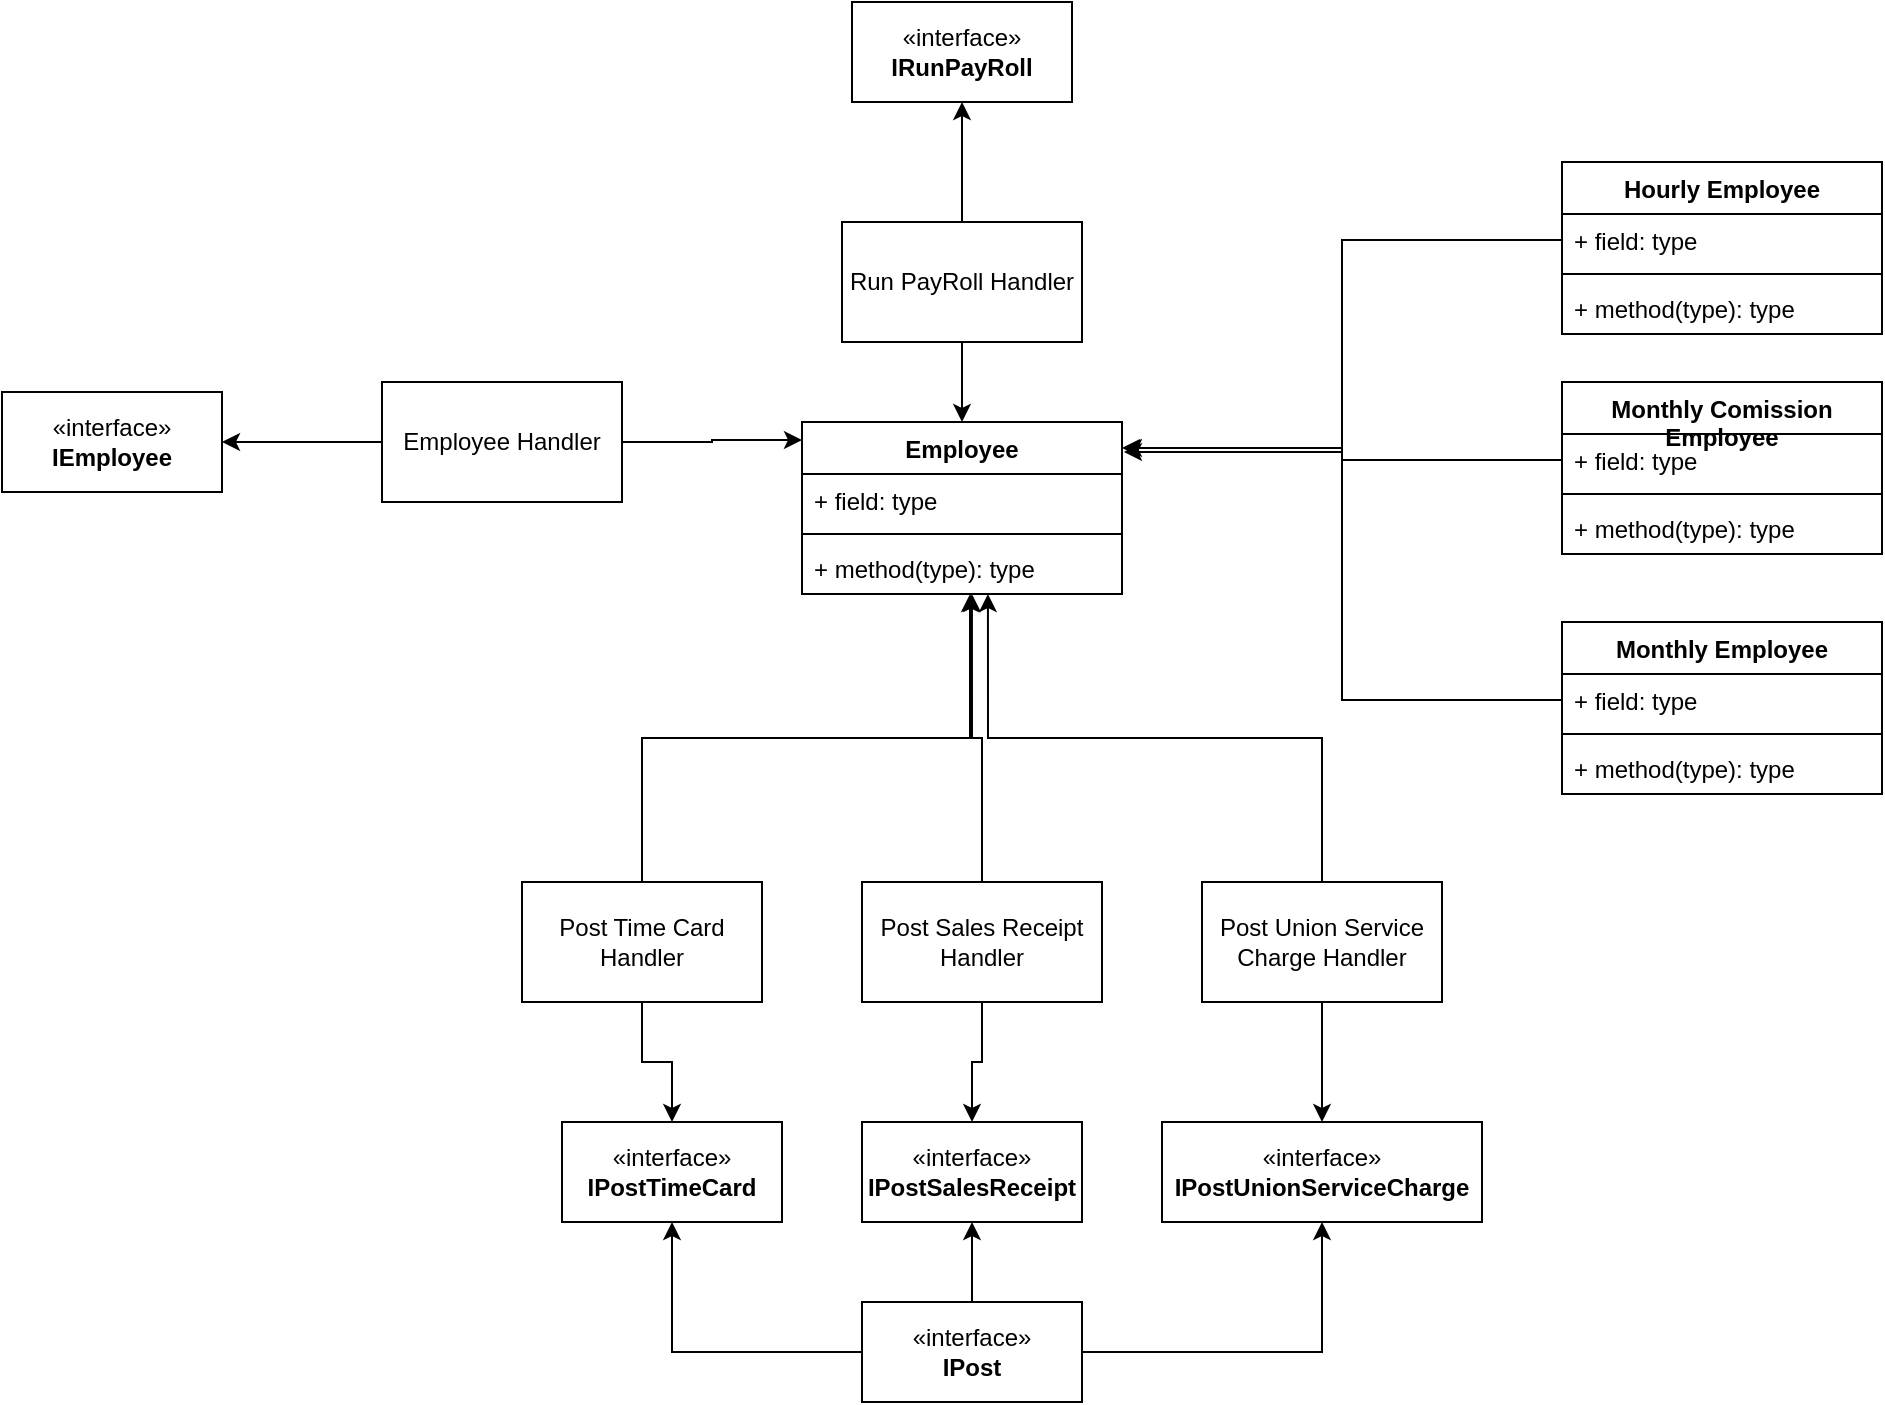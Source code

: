 <mxfile version="27.2.0">
  <diagram name="Page-1" id="ycP8oJXVeD5qWcz3IB__">
    <mxGraphModel dx="2714" dy="2236" grid="1" gridSize="10" guides="1" tooltips="1" connect="1" arrows="1" fold="1" page="1" pageScale="1" pageWidth="850" pageHeight="1100" math="0" shadow="0">
      <root>
        <mxCell id="0" />
        <mxCell id="1" parent="0" />
        <mxCell id="6XlRBn3eG5UaSSwNxz0f-1" value="«interface»&lt;br&gt;&lt;b&gt;IPostTimeCard&lt;/b&gt;" style="html=1;whiteSpace=wrap;" vertex="1" parent="1">
          <mxGeometry x="-200" y="230" width="110" height="50" as="geometry" />
        </mxCell>
        <mxCell id="6XlRBn3eG5UaSSwNxz0f-2" value="«interface»&lt;br&gt;&lt;b&gt;IPostSalesReceipt&lt;/b&gt;" style="html=1;whiteSpace=wrap;" vertex="1" parent="1">
          <mxGeometry x="-50" y="230" width="110" height="50" as="geometry" />
        </mxCell>
        <mxCell id="6XlRBn3eG5UaSSwNxz0f-3" value="«interface»&lt;br&gt;&lt;b&gt;IPostUnionServiceCharge&lt;/b&gt;" style="html=1;whiteSpace=wrap;" vertex="1" parent="1">
          <mxGeometry x="100" y="230" width="160" height="50" as="geometry" />
        </mxCell>
        <mxCell id="6XlRBn3eG5UaSSwNxz0f-5" value="" style="edgeStyle=orthogonalEdgeStyle;rounded=0;orthogonalLoop=1;jettySize=auto;html=1;" edge="1" parent="1" source="6XlRBn3eG5UaSSwNxz0f-4" target="6XlRBn3eG5UaSSwNxz0f-2">
          <mxGeometry relative="1" as="geometry" />
        </mxCell>
        <mxCell id="6XlRBn3eG5UaSSwNxz0f-6" style="edgeStyle=orthogonalEdgeStyle;rounded=0;orthogonalLoop=1;jettySize=auto;html=1;entryX=0.5;entryY=1;entryDx=0;entryDy=0;" edge="1" parent="1" source="6XlRBn3eG5UaSSwNxz0f-4" target="6XlRBn3eG5UaSSwNxz0f-1">
          <mxGeometry relative="1" as="geometry" />
        </mxCell>
        <mxCell id="6XlRBn3eG5UaSSwNxz0f-7" style="edgeStyle=orthogonalEdgeStyle;rounded=0;orthogonalLoop=1;jettySize=auto;html=1;entryX=0.5;entryY=1;entryDx=0;entryDy=0;" edge="1" parent="1" source="6XlRBn3eG5UaSSwNxz0f-4" target="6XlRBn3eG5UaSSwNxz0f-3">
          <mxGeometry relative="1" as="geometry" />
        </mxCell>
        <mxCell id="6XlRBn3eG5UaSSwNxz0f-4" value="«interface»&lt;br&gt;&lt;b&gt;IPost&lt;/b&gt;" style="html=1;whiteSpace=wrap;" vertex="1" parent="1">
          <mxGeometry x="-50" y="320" width="110" height="50" as="geometry" />
        </mxCell>
        <mxCell id="6XlRBn3eG5UaSSwNxz0f-9" value="Employee" style="swimlane;fontStyle=1;align=center;verticalAlign=top;childLayout=stackLayout;horizontal=1;startSize=26;horizontalStack=0;resizeParent=1;resizeParentMax=0;resizeLast=0;collapsible=1;marginBottom=0;whiteSpace=wrap;html=1;" vertex="1" parent="1">
          <mxGeometry x="-80" y="-120" width="160" height="86" as="geometry" />
        </mxCell>
        <mxCell id="6XlRBn3eG5UaSSwNxz0f-10" value="+ field: type" style="text;strokeColor=none;fillColor=none;align=left;verticalAlign=top;spacingLeft=4;spacingRight=4;overflow=hidden;rotatable=0;points=[[0,0.5],[1,0.5]];portConstraint=eastwest;whiteSpace=wrap;html=1;" vertex="1" parent="6XlRBn3eG5UaSSwNxz0f-9">
          <mxGeometry y="26" width="160" height="26" as="geometry" />
        </mxCell>
        <mxCell id="6XlRBn3eG5UaSSwNxz0f-11" value="" style="line;strokeWidth=1;fillColor=none;align=left;verticalAlign=middle;spacingTop=-1;spacingLeft=3;spacingRight=3;rotatable=0;labelPosition=right;points=[];portConstraint=eastwest;strokeColor=inherit;" vertex="1" parent="6XlRBn3eG5UaSSwNxz0f-9">
          <mxGeometry y="52" width="160" height="8" as="geometry" />
        </mxCell>
        <mxCell id="6XlRBn3eG5UaSSwNxz0f-12" value="+ method(type): type" style="text;strokeColor=none;fillColor=none;align=left;verticalAlign=top;spacingLeft=4;spacingRight=4;overflow=hidden;rotatable=0;points=[[0,0.5],[1,0.5]];portConstraint=eastwest;whiteSpace=wrap;html=1;" vertex="1" parent="6XlRBn3eG5UaSSwNxz0f-9">
          <mxGeometry y="60" width="160" height="26" as="geometry" />
        </mxCell>
        <mxCell id="6XlRBn3eG5UaSSwNxz0f-13" value="Hourly Employee" style="swimlane;fontStyle=1;align=center;verticalAlign=top;childLayout=stackLayout;horizontal=1;startSize=26;horizontalStack=0;resizeParent=1;resizeParentMax=0;resizeLast=0;collapsible=1;marginBottom=0;whiteSpace=wrap;html=1;" vertex="1" parent="1">
          <mxGeometry x="300" y="-250" width="160" height="86" as="geometry" />
        </mxCell>
        <mxCell id="6XlRBn3eG5UaSSwNxz0f-14" value="+ field: type" style="text;strokeColor=none;fillColor=none;align=left;verticalAlign=top;spacingLeft=4;spacingRight=4;overflow=hidden;rotatable=0;points=[[0,0.5],[1,0.5]];portConstraint=eastwest;whiteSpace=wrap;html=1;" vertex="1" parent="6XlRBn3eG5UaSSwNxz0f-13">
          <mxGeometry y="26" width="160" height="26" as="geometry" />
        </mxCell>
        <mxCell id="6XlRBn3eG5UaSSwNxz0f-15" value="" style="line;strokeWidth=1;fillColor=none;align=left;verticalAlign=middle;spacingTop=-1;spacingLeft=3;spacingRight=3;rotatable=0;labelPosition=right;points=[];portConstraint=eastwest;strokeColor=inherit;" vertex="1" parent="6XlRBn3eG5UaSSwNxz0f-13">
          <mxGeometry y="52" width="160" height="8" as="geometry" />
        </mxCell>
        <mxCell id="6XlRBn3eG5UaSSwNxz0f-16" value="+ method(type): type" style="text;strokeColor=none;fillColor=none;align=left;verticalAlign=top;spacingLeft=4;spacingRight=4;overflow=hidden;rotatable=0;points=[[0,0.5],[1,0.5]];portConstraint=eastwest;whiteSpace=wrap;html=1;" vertex="1" parent="6XlRBn3eG5UaSSwNxz0f-13">
          <mxGeometry y="60" width="160" height="26" as="geometry" />
        </mxCell>
        <mxCell id="6XlRBn3eG5UaSSwNxz0f-17" value="Monthly Employee" style="swimlane;fontStyle=1;align=center;verticalAlign=top;childLayout=stackLayout;horizontal=1;startSize=26;horizontalStack=0;resizeParent=1;resizeParentMax=0;resizeLast=0;collapsible=1;marginBottom=0;whiteSpace=wrap;html=1;" vertex="1" parent="1">
          <mxGeometry x="300" y="-20" width="160" height="86" as="geometry" />
        </mxCell>
        <mxCell id="6XlRBn3eG5UaSSwNxz0f-18" value="+ field: type" style="text;strokeColor=none;fillColor=none;align=left;verticalAlign=top;spacingLeft=4;spacingRight=4;overflow=hidden;rotatable=0;points=[[0,0.5],[1,0.5]];portConstraint=eastwest;whiteSpace=wrap;html=1;" vertex="1" parent="6XlRBn3eG5UaSSwNxz0f-17">
          <mxGeometry y="26" width="160" height="26" as="geometry" />
        </mxCell>
        <mxCell id="6XlRBn3eG5UaSSwNxz0f-19" value="" style="line;strokeWidth=1;fillColor=none;align=left;verticalAlign=middle;spacingTop=-1;spacingLeft=3;spacingRight=3;rotatable=0;labelPosition=right;points=[];portConstraint=eastwest;strokeColor=inherit;" vertex="1" parent="6XlRBn3eG5UaSSwNxz0f-17">
          <mxGeometry y="52" width="160" height="8" as="geometry" />
        </mxCell>
        <mxCell id="6XlRBn3eG5UaSSwNxz0f-20" value="+ method(type): type" style="text;strokeColor=none;fillColor=none;align=left;verticalAlign=top;spacingLeft=4;spacingRight=4;overflow=hidden;rotatable=0;points=[[0,0.5],[1,0.5]];portConstraint=eastwest;whiteSpace=wrap;html=1;" vertex="1" parent="6XlRBn3eG5UaSSwNxz0f-17">
          <mxGeometry y="60" width="160" height="26" as="geometry" />
        </mxCell>
        <mxCell id="6XlRBn3eG5UaSSwNxz0f-21" value="Monthly Comission Employee" style="swimlane;fontStyle=1;align=center;verticalAlign=top;childLayout=stackLayout;horizontal=1;startSize=26;horizontalStack=0;resizeParent=1;resizeParentMax=0;resizeLast=0;collapsible=1;marginBottom=0;whiteSpace=wrap;html=1;" vertex="1" parent="1">
          <mxGeometry x="300" y="-140" width="160" height="86" as="geometry" />
        </mxCell>
        <mxCell id="6XlRBn3eG5UaSSwNxz0f-22" value="+ field: type" style="text;strokeColor=none;fillColor=none;align=left;verticalAlign=top;spacingLeft=4;spacingRight=4;overflow=hidden;rotatable=0;points=[[0,0.5],[1,0.5]];portConstraint=eastwest;whiteSpace=wrap;html=1;" vertex="1" parent="6XlRBn3eG5UaSSwNxz0f-21">
          <mxGeometry y="26" width="160" height="26" as="geometry" />
        </mxCell>
        <mxCell id="6XlRBn3eG5UaSSwNxz0f-23" value="" style="line;strokeWidth=1;fillColor=none;align=left;verticalAlign=middle;spacingTop=-1;spacingLeft=3;spacingRight=3;rotatable=0;labelPosition=right;points=[];portConstraint=eastwest;strokeColor=inherit;" vertex="1" parent="6XlRBn3eG5UaSSwNxz0f-21">
          <mxGeometry y="52" width="160" height="8" as="geometry" />
        </mxCell>
        <mxCell id="6XlRBn3eG5UaSSwNxz0f-24" value="+ method(type): type" style="text;strokeColor=none;fillColor=none;align=left;verticalAlign=top;spacingLeft=4;spacingRight=4;overflow=hidden;rotatable=0;points=[[0,0.5],[1,0.5]];portConstraint=eastwest;whiteSpace=wrap;html=1;" vertex="1" parent="6XlRBn3eG5UaSSwNxz0f-21">
          <mxGeometry y="60" width="160" height="26" as="geometry" />
        </mxCell>
        <mxCell id="6XlRBn3eG5UaSSwNxz0f-30" value="" style="edgeStyle=orthogonalEdgeStyle;rounded=0;orthogonalLoop=1;jettySize=auto;html=1;" edge="1" parent="1" source="6XlRBn3eG5UaSSwNxz0f-28" target="6XlRBn3eG5UaSSwNxz0f-29">
          <mxGeometry relative="1" as="geometry" />
        </mxCell>
        <mxCell id="6XlRBn3eG5UaSSwNxz0f-28" value="Employee Handler" style="rounded=0;whiteSpace=wrap;html=1;" vertex="1" parent="1">
          <mxGeometry x="-290" y="-140" width="120" height="60" as="geometry" />
        </mxCell>
        <mxCell id="6XlRBn3eG5UaSSwNxz0f-29" value="«interface»&lt;br&gt;&lt;b&gt;IEmployee&lt;/b&gt;" style="html=1;whiteSpace=wrap;" vertex="1" parent="1">
          <mxGeometry x="-480" y="-135" width="110" height="50" as="geometry" />
        </mxCell>
        <mxCell id="6XlRBn3eG5UaSSwNxz0f-34" style="edgeStyle=orthogonalEdgeStyle;rounded=0;orthogonalLoop=1;jettySize=auto;html=1;entryX=0;entryY=0.105;entryDx=0;entryDy=0;entryPerimeter=0;" edge="1" parent="1" source="6XlRBn3eG5UaSSwNxz0f-28" target="6XlRBn3eG5UaSSwNxz0f-9">
          <mxGeometry relative="1" as="geometry" />
        </mxCell>
        <mxCell id="6XlRBn3eG5UaSSwNxz0f-36" value="" style="edgeStyle=orthogonalEdgeStyle;rounded=0;orthogonalLoop=1;jettySize=auto;html=1;" edge="1" parent="1" source="6XlRBn3eG5UaSSwNxz0f-35" target="6XlRBn3eG5UaSSwNxz0f-3">
          <mxGeometry relative="1" as="geometry" />
        </mxCell>
        <mxCell id="6XlRBn3eG5UaSSwNxz0f-35" value="Post Union Service Charge Handler" style="rounded=0;whiteSpace=wrap;html=1;" vertex="1" parent="1">
          <mxGeometry x="120" y="110" width="120" height="60" as="geometry" />
        </mxCell>
        <mxCell id="6XlRBn3eG5UaSSwNxz0f-37" style="edgeStyle=orthogonalEdgeStyle;rounded=0;orthogonalLoop=1;jettySize=auto;html=1;entryX=1;entryY=0.151;entryDx=0;entryDy=0;entryPerimeter=0;" edge="1" parent="1" source="6XlRBn3eG5UaSSwNxz0f-22" target="6XlRBn3eG5UaSSwNxz0f-9">
          <mxGeometry relative="1" as="geometry" />
        </mxCell>
        <mxCell id="6XlRBn3eG5UaSSwNxz0f-39" style="edgeStyle=orthogonalEdgeStyle;rounded=0;orthogonalLoop=1;jettySize=auto;html=1;entryX=1.006;entryY=0.174;entryDx=0;entryDy=0;entryPerimeter=0;" edge="1" parent="1" source="6XlRBn3eG5UaSSwNxz0f-18" target="6XlRBn3eG5UaSSwNxz0f-9">
          <mxGeometry relative="1" as="geometry" />
        </mxCell>
        <mxCell id="6XlRBn3eG5UaSSwNxz0f-40" style="edgeStyle=orthogonalEdgeStyle;rounded=0;orthogonalLoop=1;jettySize=auto;html=1;entryX=1.006;entryY=0.151;entryDx=0;entryDy=0;entryPerimeter=0;" edge="1" parent="1" source="6XlRBn3eG5UaSSwNxz0f-14" target="6XlRBn3eG5UaSSwNxz0f-9">
          <mxGeometry relative="1" as="geometry" />
        </mxCell>
        <mxCell id="6XlRBn3eG5UaSSwNxz0f-43" style="edgeStyle=orthogonalEdgeStyle;rounded=0;orthogonalLoop=1;jettySize=auto;html=1;entryX=0.5;entryY=0;entryDx=0;entryDy=0;" edge="1" parent="1" source="6XlRBn3eG5UaSSwNxz0f-41" target="6XlRBn3eG5UaSSwNxz0f-2">
          <mxGeometry relative="1" as="geometry" />
        </mxCell>
        <mxCell id="6XlRBn3eG5UaSSwNxz0f-41" value="Post Sales Receipt Handler" style="rounded=0;whiteSpace=wrap;html=1;" vertex="1" parent="1">
          <mxGeometry x="-50" y="110" width="120" height="60" as="geometry" />
        </mxCell>
        <mxCell id="6XlRBn3eG5UaSSwNxz0f-44" style="edgeStyle=orthogonalEdgeStyle;rounded=0;orthogonalLoop=1;jettySize=auto;html=1;entryX=0.5;entryY=0;entryDx=0;entryDy=0;" edge="1" parent="1" source="6XlRBn3eG5UaSSwNxz0f-42" target="6XlRBn3eG5UaSSwNxz0f-1">
          <mxGeometry relative="1" as="geometry" />
        </mxCell>
        <mxCell id="6XlRBn3eG5UaSSwNxz0f-42" value="Post Time Card Handler" style="rounded=0;whiteSpace=wrap;html=1;" vertex="1" parent="1">
          <mxGeometry x="-220" y="110" width="120" height="60" as="geometry" />
        </mxCell>
        <mxCell id="6XlRBn3eG5UaSSwNxz0f-45" style="edgeStyle=orthogonalEdgeStyle;rounded=0;orthogonalLoop=1;jettySize=auto;html=1;entryX=0.525;entryY=1;entryDx=0;entryDy=0;entryPerimeter=0;" edge="1" parent="1" source="6XlRBn3eG5UaSSwNxz0f-41" target="6XlRBn3eG5UaSSwNxz0f-12">
          <mxGeometry relative="1" as="geometry" />
        </mxCell>
        <mxCell id="6XlRBn3eG5UaSSwNxz0f-46" style="edgeStyle=orthogonalEdgeStyle;rounded=0;orthogonalLoop=1;jettySize=auto;html=1;entryX=0.531;entryY=1;entryDx=0;entryDy=0;entryPerimeter=0;" edge="1" parent="1" source="6XlRBn3eG5UaSSwNxz0f-42" target="6XlRBn3eG5UaSSwNxz0f-12">
          <mxGeometry relative="1" as="geometry" />
        </mxCell>
        <mxCell id="6XlRBn3eG5UaSSwNxz0f-47" style="edgeStyle=orthogonalEdgeStyle;rounded=0;orthogonalLoop=1;jettySize=auto;html=1;entryX=0.581;entryY=1;entryDx=0;entryDy=0;entryPerimeter=0;" edge="1" parent="1" source="6XlRBn3eG5UaSSwNxz0f-35" target="6XlRBn3eG5UaSSwNxz0f-12">
          <mxGeometry relative="1" as="geometry" />
        </mxCell>
        <mxCell id="6XlRBn3eG5UaSSwNxz0f-50" value="" style="edgeStyle=orthogonalEdgeStyle;rounded=0;orthogonalLoop=1;jettySize=auto;html=1;" edge="1" parent="1" source="6XlRBn3eG5UaSSwNxz0f-48" target="6XlRBn3eG5UaSSwNxz0f-49">
          <mxGeometry relative="1" as="geometry" />
        </mxCell>
        <mxCell id="6XlRBn3eG5UaSSwNxz0f-51" style="edgeStyle=orthogonalEdgeStyle;rounded=0;orthogonalLoop=1;jettySize=auto;html=1;entryX=0.5;entryY=0;entryDx=0;entryDy=0;" edge="1" parent="1" source="6XlRBn3eG5UaSSwNxz0f-48" target="6XlRBn3eG5UaSSwNxz0f-9">
          <mxGeometry relative="1" as="geometry" />
        </mxCell>
        <mxCell id="6XlRBn3eG5UaSSwNxz0f-48" value="Run PayRoll Handler" style="rounded=0;whiteSpace=wrap;html=1;" vertex="1" parent="1">
          <mxGeometry x="-60" y="-220" width="120" height="60" as="geometry" />
        </mxCell>
        <mxCell id="6XlRBn3eG5UaSSwNxz0f-49" value="«interface»&lt;br&gt;&lt;b&gt;IRunPayRoll&lt;/b&gt;" style="html=1;whiteSpace=wrap;" vertex="1" parent="1">
          <mxGeometry x="-55" y="-330" width="110" height="50" as="geometry" />
        </mxCell>
      </root>
    </mxGraphModel>
  </diagram>
</mxfile>
